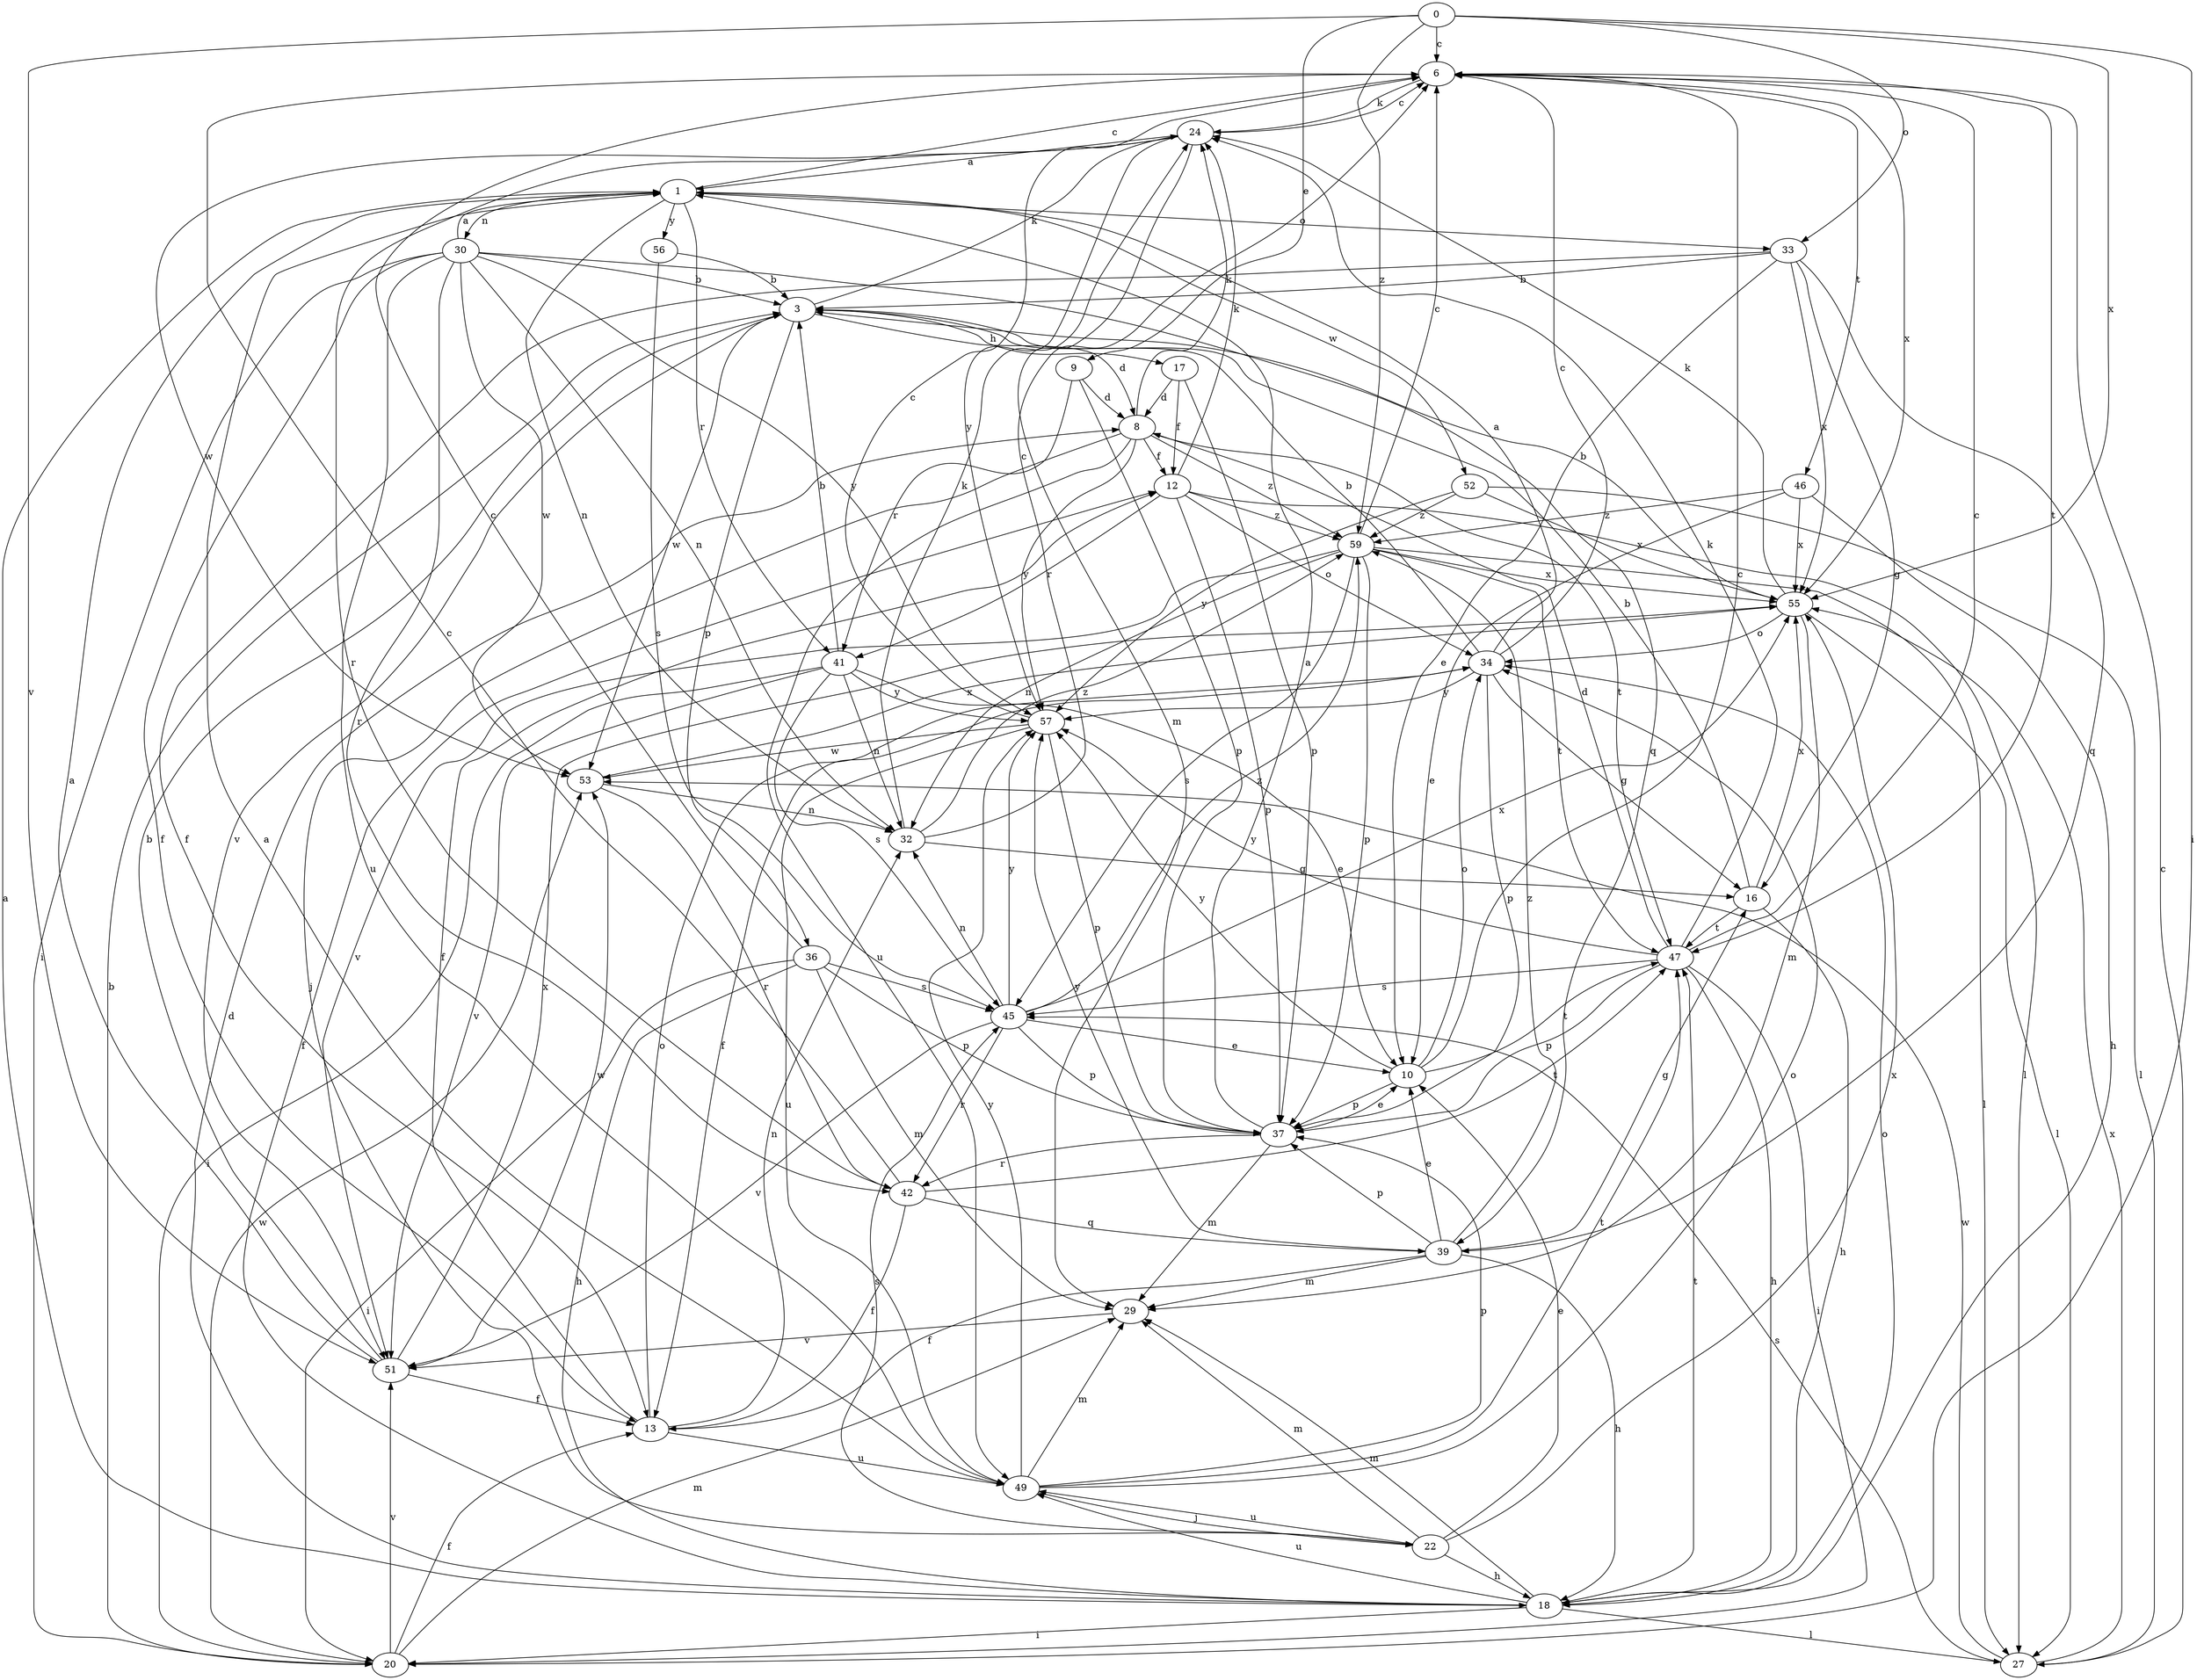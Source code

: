 strict digraph  {
0;
1;
3;
6;
8;
9;
10;
12;
13;
16;
17;
18;
20;
22;
24;
27;
29;
30;
32;
33;
34;
36;
37;
39;
41;
42;
45;
46;
47;
49;
51;
52;
53;
55;
56;
57;
59;
0 -> 6  [label=c];
0 -> 9  [label=e];
0 -> 20  [label=i];
0 -> 33  [label=o];
0 -> 51  [label=v];
0 -> 55  [label=x];
0 -> 59  [label=z];
1 -> 6  [label=c];
1 -> 30  [label=n];
1 -> 32  [label=n];
1 -> 33  [label=o];
1 -> 41  [label=r];
1 -> 52  [label=w];
1 -> 56  [label=y];
3 -> 8  [label=d];
3 -> 17  [label=h];
3 -> 24  [label=k];
3 -> 36  [label=p];
3 -> 51  [label=v];
3 -> 53  [label=w];
6 -> 24  [label=k];
6 -> 46  [label=t];
6 -> 47  [label=t];
6 -> 55  [label=x];
8 -> 12  [label=f];
8 -> 22  [label=j];
8 -> 24  [label=k];
8 -> 47  [label=t];
8 -> 49  [label=u];
8 -> 57  [label=y];
8 -> 59  [label=z];
9 -> 8  [label=d];
9 -> 37  [label=p];
9 -> 41  [label=r];
10 -> 6  [label=c];
10 -> 34  [label=o];
10 -> 37  [label=p];
10 -> 47  [label=t];
10 -> 57  [label=y];
12 -> 24  [label=k];
12 -> 27  [label=l];
12 -> 34  [label=o];
12 -> 37  [label=p];
12 -> 41  [label=r];
12 -> 59  [label=z];
13 -> 12  [label=f];
13 -> 32  [label=n];
13 -> 34  [label=o];
13 -> 49  [label=u];
16 -> 3  [label=b];
16 -> 18  [label=h];
16 -> 47  [label=t];
16 -> 55  [label=x];
17 -> 8  [label=d];
17 -> 12  [label=f];
17 -> 37  [label=p];
18 -> 1  [label=a];
18 -> 8  [label=d];
18 -> 12  [label=f];
18 -> 20  [label=i];
18 -> 27  [label=l];
18 -> 29  [label=m];
18 -> 34  [label=o];
18 -> 47  [label=t];
18 -> 49  [label=u];
20 -> 3  [label=b];
20 -> 13  [label=f];
20 -> 29  [label=m];
20 -> 51  [label=v];
20 -> 53  [label=w];
22 -> 10  [label=e];
22 -> 18  [label=h];
22 -> 29  [label=m];
22 -> 45  [label=s];
22 -> 49  [label=u];
22 -> 55  [label=x];
24 -> 1  [label=a];
24 -> 6  [label=c];
24 -> 29  [label=m];
24 -> 42  [label=r];
24 -> 53  [label=w];
24 -> 57  [label=y];
27 -> 6  [label=c];
27 -> 45  [label=s];
27 -> 53  [label=w];
27 -> 55  [label=x];
29 -> 51  [label=v];
30 -> 1  [label=a];
30 -> 3  [label=b];
30 -> 13  [label=f];
30 -> 20  [label=i];
30 -> 32  [label=n];
30 -> 39  [label=q];
30 -> 42  [label=r];
30 -> 49  [label=u];
30 -> 53  [label=w];
30 -> 57  [label=y];
32 -> 6  [label=c];
32 -> 16  [label=g];
32 -> 24  [label=k];
32 -> 59  [label=z];
33 -> 3  [label=b];
33 -> 10  [label=e];
33 -> 13  [label=f];
33 -> 16  [label=g];
33 -> 39  [label=q];
33 -> 55  [label=x];
34 -> 1  [label=a];
34 -> 3  [label=b];
34 -> 6  [label=c];
34 -> 13  [label=f];
34 -> 16  [label=g];
34 -> 37  [label=p];
34 -> 57  [label=y];
36 -> 6  [label=c];
36 -> 18  [label=h];
36 -> 20  [label=i];
36 -> 29  [label=m];
36 -> 37  [label=p];
36 -> 45  [label=s];
37 -> 1  [label=a];
37 -> 10  [label=e];
37 -> 29  [label=m];
37 -> 42  [label=r];
39 -> 10  [label=e];
39 -> 13  [label=f];
39 -> 16  [label=g];
39 -> 18  [label=h];
39 -> 29  [label=m];
39 -> 37  [label=p];
39 -> 57  [label=y];
39 -> 59  [label=z];
41 -> 3  [label=b];
41 -> 10  [label=e];
41 -> 20  [label=i];
41 -> 32  [label=n];
41 -> 45  [label=s];
41 -> 51  [label=v];
41 -> 57  [label=y];
42 -> 6  [label=c];
42 -> 13  [label=f];
42 -> 39  [label=q];
42 -> 47  [label=t];
45 -> 10  [label=e];
45 -> 32  [label=n];
45 -> 37  [label=p];
45 -> 42  [label=r];
45 -> 51  [label=v];
45 -> 55  [label=x];
45 -> 57  [label=y];
45 -> 59  [label=z];
46 -> 10  [label=e];
46 -> 18  [label=h];
46 -> 55  [label=x];
46 -> 59  [label=z];
47 -> 6  [label=c];
47 -> 8  [label=d];
47 -> 18  [label=h];
47 -> 20  [label=i];
47 -> 24  [label=k];
47 -> 37  [label=p];
47 -> 45  [label=s];
47 -> 57  [label=y];
49 -> 1  [label=a];
49 -> 22  [label=j];
49 -> 29  [label=m];
49 -> 34  [label=o];
49 -> 37  [label=p];
49 -> 47  [label=t];
49 -> 57  [label=y];
51 -> 1  [label=a];
51 -> 3  [label=b];
51 -> 13  [label=f];
51 -> 53  [label=w];
51 -> 55  [label=x];
52 -> 27  [label=l];
52 -> 55  [label=x];
52 -> 57  [label=y];
52 -> 59  [label=z];
53 -> 32  [label=n];
53 -> 42  [label=r];
53 -> 55  [label=x];
55 -> 3  [label=b];
55 -> 24  [label=k];
55 -> 27  [label=l];
55 -> 29  [label=m];
55 -> 34  [label=o];
56 -> 3  [label=b];
56 -> 45  [label=s];
57 -> 6  [label=c];
57 -> 37  [label=p];
57 -> 49  [label=u];
57 -> 53  [label=w];
59 -> 6  [label=c];
59 -> 27  [label=l];
59 -> 32  [label=n];
59 -> 37  [label=p];
59 -> 45  [label=s];
59 -> 47  [label=t];
59 -> 51  [label=v];
59 -> 55  [label=x];
}
